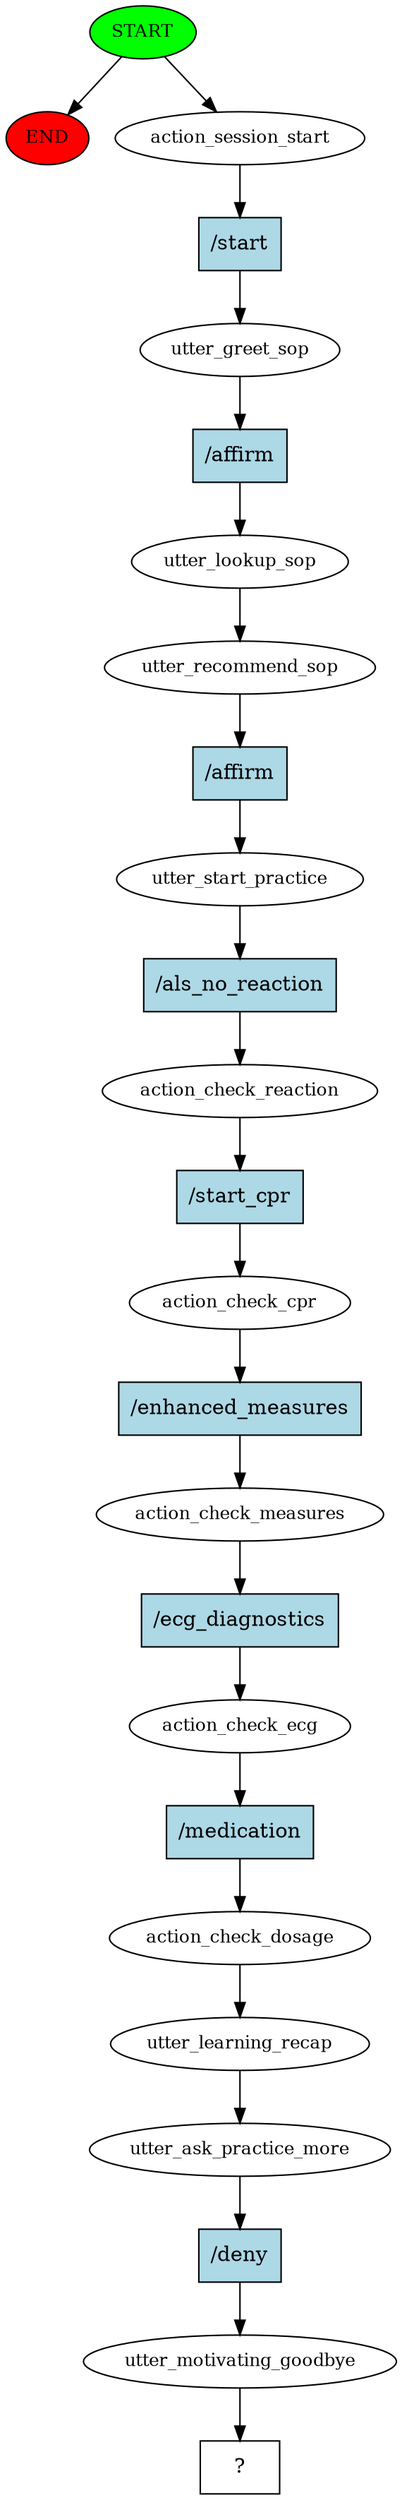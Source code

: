 digraph  {
0 [class="start active", fillcolor=green, fontsize=12, label=START, style=filled];
"-1" [class=end, fillcolor=red, fontsize=12, label=END, style=filled];
1 [class=active, fontsize=12, label=action_session_start];
2 [class=active, fontsize=12, label=utter_greet_sop];
3 [class=active, fontsize=12, label=utter_lookup_sop];
4 [class=active, fontsize=12, label=utter_recommend_sop];
5 [class=active, fontsize=12, label=utter_start_practice];
6 [class=active, fontsize=12, label=action_check_reaction];
7 [class=active, fontsize=12, label=action_check_cpr];
8 [class=active, fontsize=12, label=action_check_measures];
9 [class=active, fontsize=12, label=action_check_ecg];
10 [class=active, fontsize=12, label=action_check_dosage];
11 [class=active, fontsize=12, label=utter_learning_recap];
12 [class=active, fontsize=12, label=utter_ask_practice_more];
13 [class=active, fontsize=12, label=utter_motivating_goodbye];
14 [class="intent dashed active", label="  ?  ", shape=rect];
15 [class="intent active", fillcolor=lightblue, label="/start", shape=rect, style=filled];
16 [class="intent active", fillcolor=lightblue, label="/affirm", shape=rect, style=filled];
17 [class="intent active", fillcolor=lightblue, label="/affirm", shape=rect, style=filled];
18 [class="intent active", fillcolor=lightblue, label="/als_no_reaction", shape=rect, style=filled];
19 [class="intent active", fillcolor=lightblue, label="/start_cpr", shape=rect, style=filled];
20 [class="intent active", fillcolor=lightblue, label="/enhanced_measures", shape=rect, style=filled];
21 [class="intent active", fillcolor=lightblue, label="/ecg_diagnostics", shape=rect, style=filled];
22 [class="intent active", fillcolor=lightblue, label="/medication", shape=rect, style=filled];
23 [class="intent active", fillcolor=lightblue, label="/deny", shape=rect, style=filled];
0 -> "-1"  [class="", key=NONE, label=""];
0 -> 1  [class=active, key=NONE, label=""];
1 -> 15  [class=active, key=0];
2 -> 16  [class=active, key=0];
3 -> 4  [class=active, key=NONE, label=""];
4 -> 17  [class=active, key=0];
5 -> 18  [class=active, key=0];
6 -> 19  [class=active, key=0];
7 -> 20  [class=active, key=0];
8 -> 21  [class=active, key=0];
9 -> 22  [class=active, key=0];
10 -> 11  [class=active, key=NONE, label=""];
11 -> 12  [class=active, key=NONE, label=""];
12 -> 23  [class=active, key=0];
13 -> 14  [class=active, key=NONE, label=""];
15 -> 2  [class=active, key=0];
16 -> 3  [class=active, key=0];
17 -> 5  [class=active, key=0];
18 -> 6  [class=active, key=0];
19 -> 7  [class=active, key=0];
20 -> 8  [class=active, key=0];
21 -> 9  [class=active, key=0];
22 -> 10  [class=active, key=0];
23 -> 13  [class=active, key=0];
}

